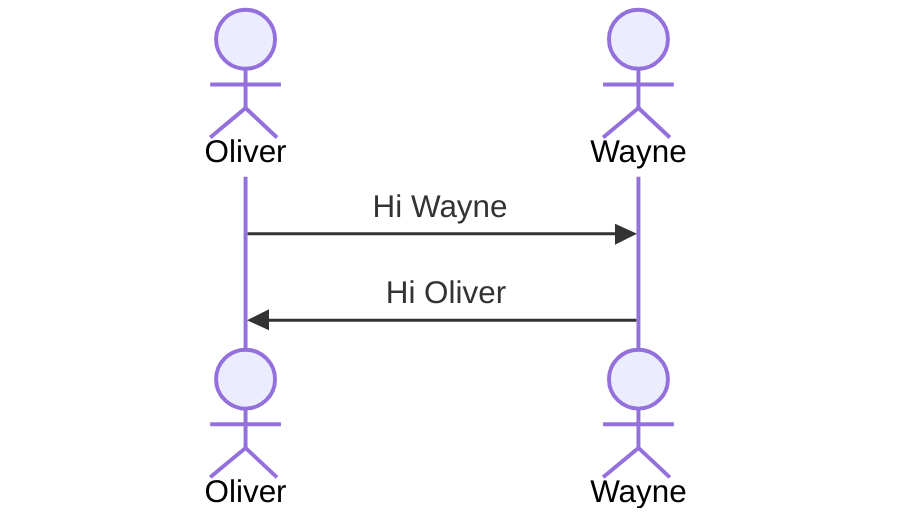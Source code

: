 sequenceDiagram
    actor Oliver
    actor Wayne
    
    Oliver->>Wayne: Hi Wayne
    Wayne->>Oliver: Hi Oliver

    %% import ./test/c.mmd
